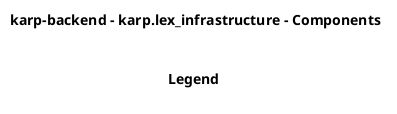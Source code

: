 @startuml
set separator none
title karp-backend - karp.lex_infrastructure - Components

top to bottom direction

!include <C4/C4>
!include <C4/C4_Context>


SHOW_LEGEND(true)
@enduml